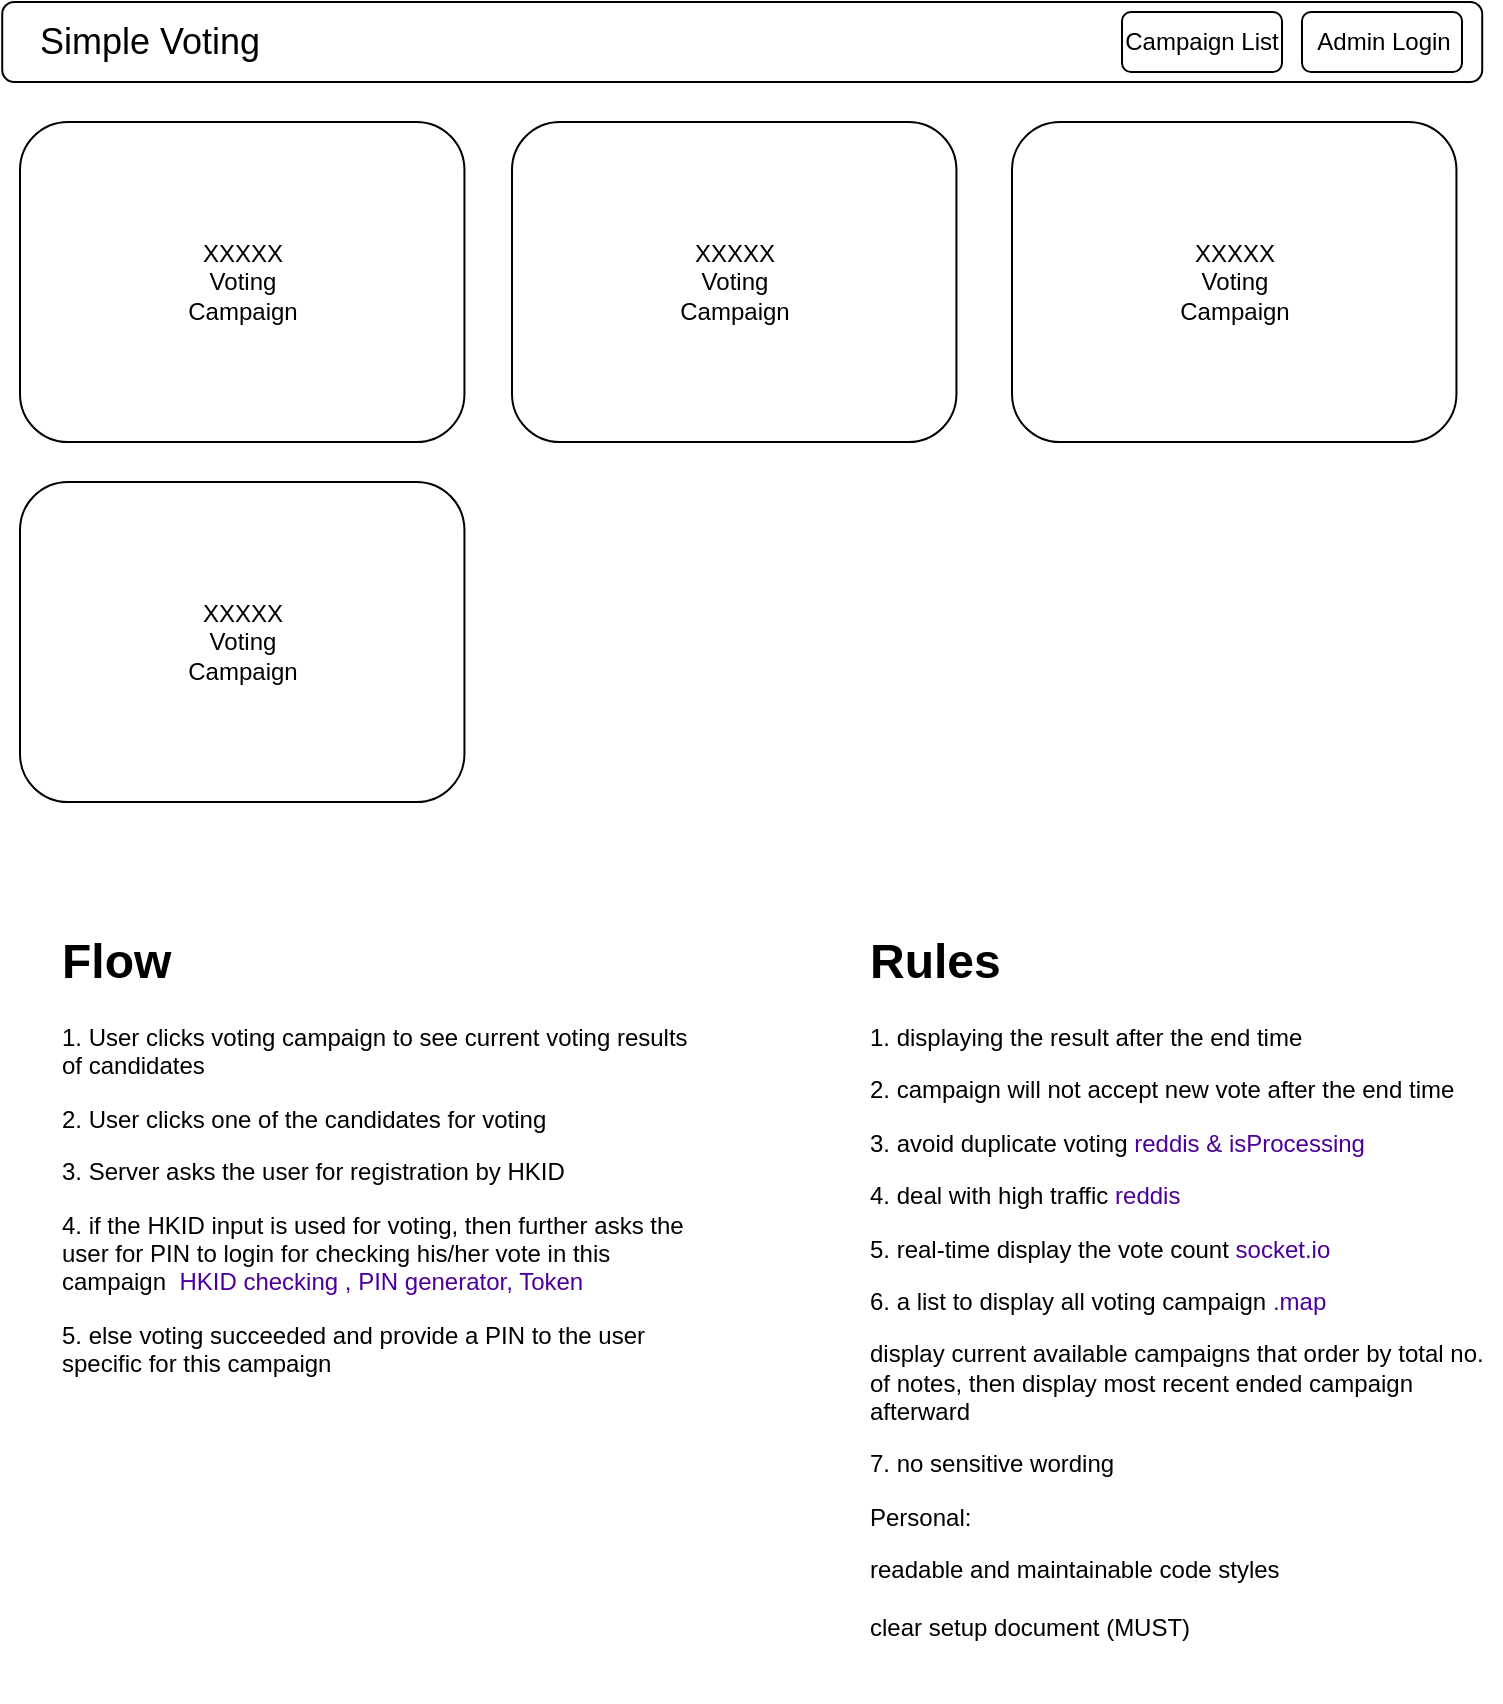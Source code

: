 <mxfile version="13.7.5" type="github">
  <diagram id="4c_XQdo7aPkYdDUFgZLZ" name="Page-1">
    <mxGraphModel dx="1422" dy="882" grid="1" gridSize="10" guides="1" tooltips="1" connect="1" arrows="1" fold="1" page="1" pageScale="1" pageWidth="827" pageHeight="1169" math="0" shadow="0">
      <root>
        <mxCell id="0" />
        <mxCell id="1" parent="0" />
        <mxCell id="wNOxpLRjmD4jv4Fung3d-2" value="" style="rounded=1;whiteSpace=wrap;html=1;" vertex="1" parent="1">
          <mxGeometry x="31.11" y="40" width="740" height="40" as="geometry" />
        </mxCell>
        <mxCell id="wNOxpLRjmD4jv4Fung3d-30" value="" style="rounded=1;whiteSpace=wrap;html=1;" vertex="1" parent="1">
          <mxGeometry x="591" y="45" width="80" height="30" as="geometry" />
        </mxCell>
        <mxCell id="wNOxpLRjmD4jv4Fung3d-3" value="" style="rounded=1;whiteSpace=wrap;html=1;" vertex="1" parent="1">
          <mxGeometry x="681" y="45" width="80" height="30" as="geometry" />
        </mxCell>
        <mxCell id="wNOxpLRjmD4jv4Fung3d-4" value="Admin Login" style="text;html=1;strokeColor=none;fillColor=none;align=center;verticalAlign=middle;whiteSpace=wrap;rounded=0;" vertex="1" parent="1">
          <mxGeometry x="682" y="50" width="80" height="20" as="geometry" />
        </mxCell>
        <mxCell id="wNOxpLRjmD4jv4Fung3d-5" value="" style="rounded=1;whiteSpace=wrap;html=1;" vertex="1" parent="1">
          <mxGeometry x="40" y="100" width="222.22" height="160" as="geometry" />
        </mxCell>
        <mxCell id="wNOxpLRjmD4jv4Fung3d-6" value="&lt;font style=&quot;font-size: 12px&quot;&gt;XXXXX&lt;br&gt;Voting&lt;br&gt;Campaign&lt;/font&gt;" style="text;html=1;strokeColor=none;fillColor=none;align=center;verticalAlign=middle;whiteSpace=wrap;rounded=0;" vertex="1" parent="1">
          <mxGeometry x="48.61" y="110" width="205" height="140" as="geometry" />
        </mxCell>
        <mxCell id="wNOxpLRjmD4jv4Fung3d-16" value="" style="rounded=1;whiteSpace=wrap;html=1;" vertex="1" parent="1">
          <mxGeometry x="286" y="100" width="222.22" height="160" as="geometry" />
        </mxCell>
        <mxCell id="wNOxpLRjmD4jv4Fung3d-17" value="&lt;font style=&quot;font-size: 12px&quot;&gt;XXXXX&lt;br&gt;Voting&lt;br&gt;Campaign&lt;/font&gt;" style="text;html=1;strokeColor=none;fillColor=none;align=center;verticalAlign=middle;whiteSpace=wrap;rounded=0;" vertex="1" parent="1">
          <mxGeometry x="294.61" y="110" width="205" height="140" as="geometry" />
        </mxCell>
        <mxCell id="wNOxpLRjmD4jv4Fung3d-18" value="" style="rounded=1;whiteSpace=wrap;html=1;" vertex="1" parent="1">
          <mxGeometry x="536" y="100" width="222.22" height="160" as="geometry" />
        </mxCell>
        <mxCell id="wNOxpLRjmD4jv4Fung3d-19" value="&lt;font style=&quot;font-size: 12px&quot;&gt;XXXXX&lt;br&gt;Voting&lt;br&gt;Campaign&lt;/font&gt;" style="text;html=1;strokeColor=none;fillColor=none;align=center;verticalAlign=middle;whiteSpace=wrap;rounded=0;" vertex="1" parent="1">
          <mxGeometry x="544.61" y="110" width="205" height="140" as="geometry" />
        </mxCell>
        <mxCell id="wNOxpLRjmD4jv4Fung3d-20" value="" style="rounded=1;whiteSpace=wrap;html=1;" vertex="1" parent="1">
          <mxGeometry x="40" y="280" width="222.22" height="160" as="geometry" />
        </mxCell>
        <mxCell id="wNOxpLRjmD4jv4Fung3d-21" value="&lt;font style=&quot;font-size: 12px&quot;&gt;XXXXX&lt;br&gt;Voting&lt;br&gt;Campaign&lt;/font&gt;" style="text;html=1;strokeColor=none;fillColor=none;align=center;verticalAlign=middle;whiteSpace=wrap;rounded=0;" vertex="1" parent="1">
          <mxGeometry x="48.61" y="290" width="205" height="140" as="geometry" />
        </mxCell>
        <mxCell id="wNOxpLRjmD4jv4Fung3d-22" value="&lt;font style=&quot;font-size: 18px&quot;&gt;Simple Voting&lt;/font&gt;" style="text;html=1;strokeColor=none;fillColor=none;align=center;verticalAlign=middle;whiteSpace=wrap;rounded=0;" vertex="1" parent="1">
          <mxGeometry x="40" y="50" width="130" height="20" as="geometry" />
        </mxCell>
        <mxCell id="wNOxpLRjmD4jv4Fung3d-24" value="&lt;h1&gt;Flow&lt;/h1&gt;&lt;p&gt;1. User clicks voting campaign to see current voting results of candidates&amp;nbsp;&lt;/p&gt;&lt;p&gt;2. User clicks one of the candidates for voting&lt;/p&gt;&lt;p&gt;3. Server asks the user for registration by HKID&lt;/p&gt;&lt;p&gt;4. if the HKID input is used for voting,&amp;nbsp;then further asks the user for PIN to login for checking his/her vote in this campaign&amp;nbsp;&lt;font color=&quot;#4c0099&quot;&gt; HKID checking , PIN generator, Token&lt;/font&gt;&lt;/p&gt;&lt;p&gt;5. else voting succeeded and provide a PIN to the user specific for this campaign&lt;/p&gt;&lt;p&gt;&lt;br&gt;&lt;/p&gt;" style="text;html=1;strokeColor=none;fillColor=none;spacing=5;spacingTop=-20;whiteSpace=wrap;overflow=hidden;rounded=0;" vertex="1" parent="1">
          <mxGeometry x="56.11" y="500" width="323.89" height="290" as="geometry" />
        </mxCell>
        <mxCell id="wNOxpLRjmD4jv4Fung3d-25" value="&lt;h1&gt;Rules&lt;/h1&gt;&lt;p&gt;1. displaying the result after the end time&lt;/p&gt;&lt;p&gt;2. campaign will not accept new vote after the end time&lt;/p&gt;&lt;p&gt;3. avoid duplicate voting &lt;font color=&quot;#4c0099&quot;&gt;reddis &amp;amp; isProcessing&lt;/font&gt;&lt;/p&gt;&lt;p&gt;&lt;span&gt;4. deal with high traffic&lt;/span&gt;&lt;span&gt; &lt;/span&gt;&lt;font color=&quot;#4c0099&quot;&gt;reddis&lt;/font&gt;&lt;/p&gt;&lt;p&gt;5. real-time display the vote count &lt;font color=&quot;#4c0099&quot;&gt;socket.io&lt;/font&gt;&lt;/p&gt;&lt;p&gt;6. a list to display all voting campaign &lt;font color=&quot;#4c0099&quot;&gt;.map&lt;/font&gt;&lt;/p&gt;&lt;p&gt;display current available campaigns that order by total no. of notes, then display most recent ended campaign afterward&lt;/p&gt;&lt;p&gt;7. no sensitive wording&amp;nbsp;&lt;/p&gt;&lt;p&gt;Personal:&amp;nbsp;&lt;/p&gt;readable and maintainable code styles&lt;br&gt;&lt;br&gt;clear setup document (MUST)&lt;br&gt;" style="text;html=1;strokeColor=none;fillColor=none;spacing=5;spacingTop=-20;whiteSpace=wrap;overflow=hidden;rounded=0;" vertex="1" parent="1">
          <mxGeometry x="460" y="500" width="320" height="390" as="geometry" />
        </mxCell>
        <mxCell id="wNOxpLRjmD4jv4Fung3d-28" value="Campaign List" style="text;html=1;strokeColor=none;fillColor=none;align=center;verticalAlign=middle;whiteSpace=wrap;rounded=0;" vertex="1" parent="1">
          <mxGeometry x="591" y="50" width="80" height="20" as="geometry" />
        </mxCell>
      </root>
    </mxGraphModel>
  </diagram>
</mxfile>
